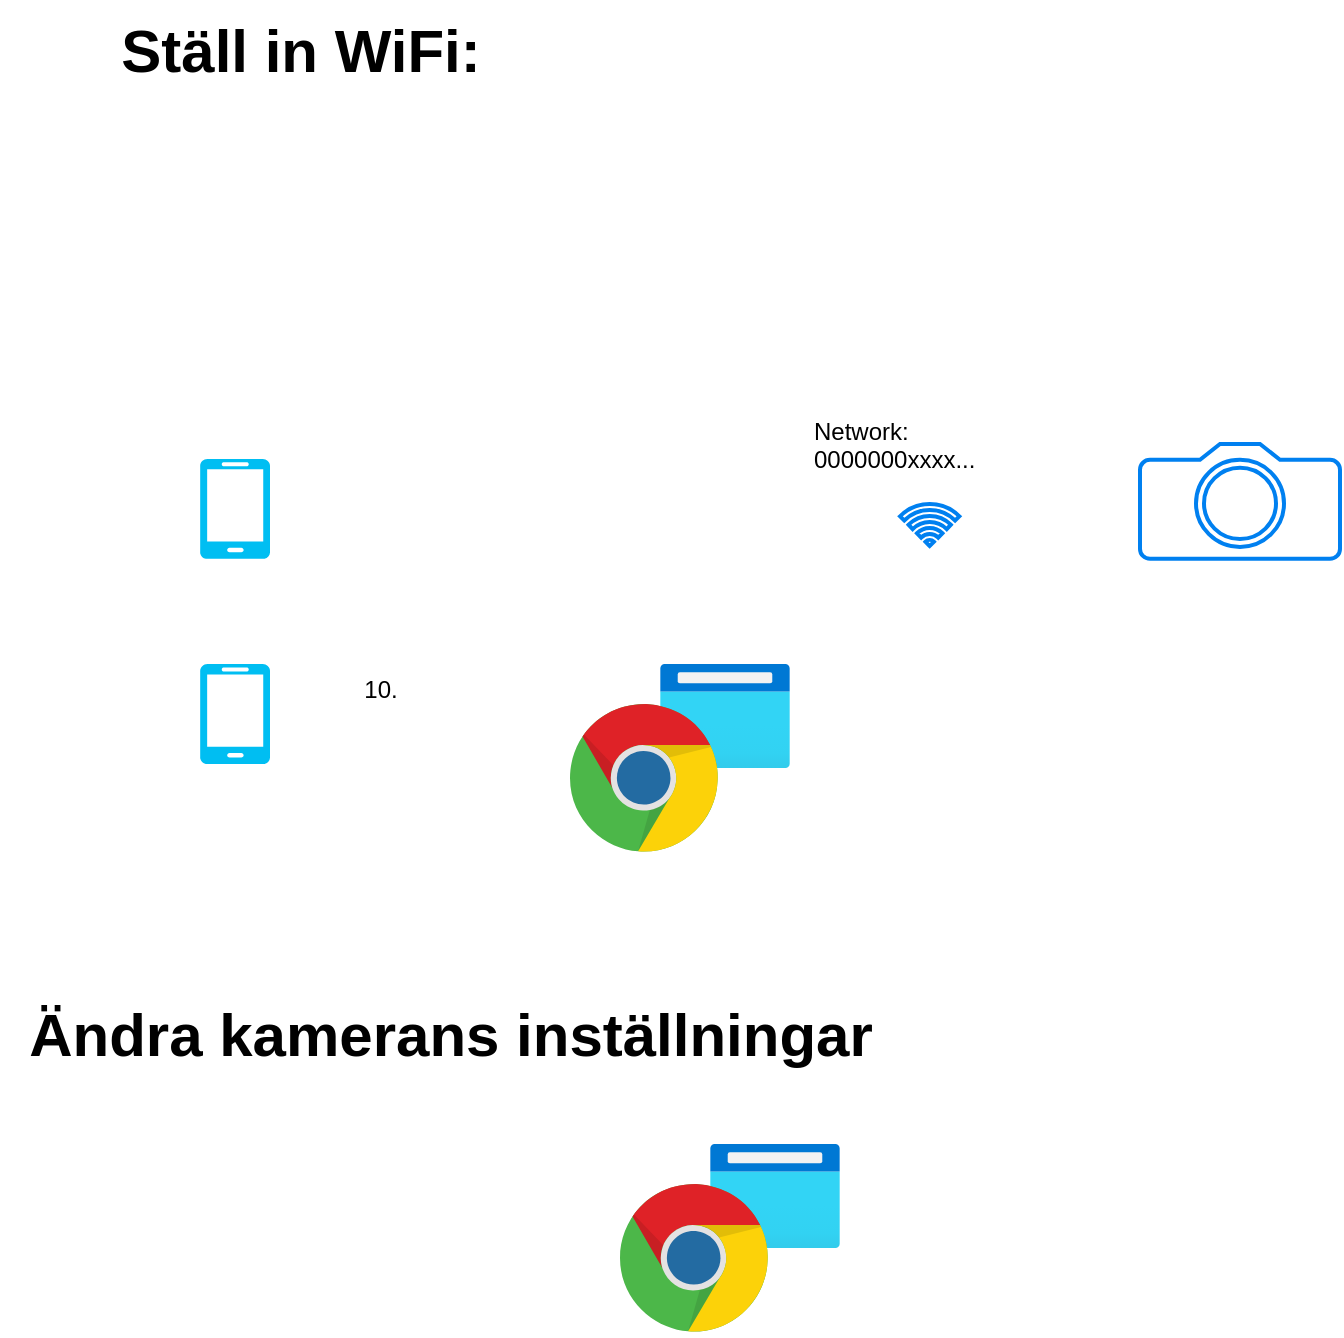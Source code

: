 <mxfile version="23.1.5" type="device" pages="7">
  <diagram id="UT79r4slwBqcTg4UoJs0" name="startguide">
    <mxGraphModel dx="1231" dy="767" grid="1" gridSize="10" guides="1" tooltips="1" connect="1" arrows="1" fold="1" page="1" pageScale="1" pageWidth="827" pageHeight="1169" math="0" shadow="0">
      <root>
        <mxCell id="0" />
        <mxCell id="1" parent="0" />
        <mxCell id="c3mqkA6N1OlWUZYEHpn2-1" value="" style="html=1;verticalLabelPosition=bottom;align=center;labelBackgroundColor=#ffffff;verticalAlign=top;strokeWidth=2;strokeColor=#0080F0;shadow=0;dashed=0;shape=mxgraph.ios7.icons.camera;" vertex="1" parent="1">
          <mxGeometry x="600" y="300" width="100" height="57.4" as="geometry" />
        </mxCell>
        <mxCell id="c3mqkA6N1OlWUZYEHpn2-2" value="" style="verticalLabelPosition=bottom;html=1;verticalAlign=top;align=center;strokeColor=none;fillColor=#00BEF2;shape=mxgraph.azure.mobile;pointerEvents=1;" vertex="1" parent="1">
          <mxGeometry x="130" y="307.4" width="35" height="50" as="geometry" />
        </mxCell>
        <mxCell id="c3mqkA6N1OlWUZYEHpn2-3" value="" style="html=1;verticalLabelPosition=bottom;align=center;labelBackgroundColor=#ffffff;verticalAlign=top;strokeWidth=2;strokeColor=#0080F0;shadow=0;dashed=0;shape=mxgraph.ios7.icons.wifi;pointerEvents=1" vertex="1" parent="1">
          <mxGeometry x="480" y="330" width="29.7" height="21" as="geometry" />
        </mxCell>
        <mxCell id="c3mqkA6N1OlWUZYEHpn2-4" value="Network:&lt;br&gt;0000000xxxx..." style="text;whiteSpace=wrap;html=1;" vertex="1" parent="1">
          <mxGeometry x="435" y="280" width="130" height="40" as="geometry" />
        </mxCell>
        <mxCell id="c3mqkA6N1OlWUZYEHpn2-5" value="" style="verticalLabelPosition=bottom;html=1;verticalAlign=top;align=center;strokeColor=none;fillColor=#00BEF2;shape=mxgraph.azure.mobile;pointerEvents=1;" vertex="1" parent="1">
          <mxGeometry x="130" y="410" width="35" height="50" as="geometry" />
        </mxCell>
        <mxCell id="c3mqkA6N1OlWUZYEHpn2-6" value="" style="image;aspect=fixed;html=1;points=[];align=center;fontSize=12;image=img/lib/azure2/general/Browser.svg;" vertex="1" parent="1">
          <mxGeometry x="360" y="410" width="65" height="52" as="geometry" />
        </mxCell>
        <mxCell id="c3mqkA6N1OlWUZYEHpn2-7" value="" style="dashed=0;outlineConnect=0;html=1;align=center;labelPosition=center;verticalLabelPosition=bottom;verticalAlign=top;shape=mxgraph.weblogos.chrome" vertex="1" parent="1">
          <mxGeometry x="315" y="430" width="74.8" height="75.4" as="geometry" />
        </mxCell>
        <mxCell id="c3mqkA6N1OlWUZYEHpn2-8" value="10." style="text;html=1;align=center;verticalAlign=middle;resizable=0;points=[];autosize=1;strokeColor=none;fillColor=none;" vertex="1" parent="1">
          <mxGeometry x="200" y="408" width="40" height="30" as="geometry" />
        </mxCell>
        <mxCell id="c3mqkA6N1OlWUZYEHpn2-9" value="" style="image;aspect=fixed;html=1;points=[];align=center;fontSize=12;image=img/lib/azure2/general/Browser.svg;" vertex="1" parent="1">
          <mxGeometry x="385" y="650" width="65" height="52" as="geometry" />
        </mxCell>
        <mxCell id="c3mqkA6N1OlWUZYEHpn2-10" value="" style="dashed=0;outlineConnect=0;html=1;align=center;labelPosition=center;verticalLabelPosition=bottom;verticalAlign=top;shape=mxgraph.weblogos.chrome" vertex="1" parent="1">
          <mxGeometry x="340" y="670" width="74.8" height="75.4" as="geometry" />
        </mxCell>
        <mxCell id="c3mqkA6N1OlWUZYEHpn2-11" value="&lt;font style=&quot;font-size: 30px;&quot;&gt;&lt;b&gt;Ställ in WiFi:&lt;/b&gt;&lt;/font&gt;" style="text;html=1;align=center;verticalAlign=middle;resizable=0;points=[];autosize=1;strokeColor=none;fillColor=none;" vertex="1" parent="1">
          <mxGeometry x="80" y="78" width="200" height="50" as="geometry" />
        </mxCell>
        <mxCell id="c3mqkA6N1OlWUZYEHpn2-12" value="&lt;span style=&quot;font-size: 30px;&quot;&gt;&lt;b&gt;Ändra kamerans inställningar&lt;/b&gt;&lt;/span&gt;" style="text;html=1;align=center;verticalAlign=middle;resizable=0;points=[];autosize=1;strokeColor=none;fillColor=none;" vertex="1" parent="1">
          <mxGeometry x="30" y="570" width="450" height="50" as="geometry" />
        </mxCell>
      </root>
    </mxGraphModel>
  </diagram>
  <diagram name="MainFlow" id="lVlZL9nBKa81VHerBeC_">
    <mxGraphModel dx="1231" dy="767" grid="1" gridSize="10" guides="1" tooltips="1" connect="1" arrows="1" fold="1" page="1" pageScale="1" pageWidth="1169" pageHeight="827" math="0" shadow="0">
      <root>
        <mxCell id="0" />
        <mxCell id="1" parent="0" />
        <mxCell id="PCFgX6GAogGRVvQV_AIo-4" style="edgeStyle=elbowEdgeStyle;rounded=0;orthogonalLoop=1;jettySize=auto;html=1;elbow=vertical;curved=0;" parent="1" source="PCFgX6GAogGRVvQV_AIo-1" target="PCFgX6GAogGRVvQV_AIo-2" edge="1">
          <mxGeometry relative="1" as="geometry">
            <Array as="points">
              <mxPoint x="200" y="190" />
              <mxPoint x="220" y="190" />
            </Array>
          </mxGeometry>
        </mxCell>
        <mxCell id="PCFgX6GAogGRVvQV_AIo-11" style="edgeStyle=elbowEdgeStyle;rounded=0;orthogonalLoop=1;jettySize=auto;html=1;elbow=vertical;curved=0;" parent="1" source="PCFgX6GAogGRVvQV_AIo-1" target="PCFgX6GAogGRVvQV_AIo-2" edge="1">
          <mxGeometry relative="1" as="geometry" />
        </mxCell>
        <mxCell id="PCFgX6GAogGRVvQV_AIo-1" value="main" style="shape=umlLifeline;perimeter=lifelinePerimeter;whiteSpace=wrap;html=1;container=1;dropTarget=0;collapsible=0;recursiveResize=0;outlineConnect=0;portConstraint=eastwest;newEdgeStyle={&quot;edgeStyle&quot;:&quot;elbowEdgeStyle&quot;,&quot;elbow&quot;:&quot;vertical&quot;,&quot;curved&quot;:0,&quot;rounded&quot;:0};" parent="1" vertex="1">
          <mxGeometry x="80" y="120" width="100" height="300" as="geometry" />
        </mxCell>
        <mxCell id="PCFgX6GAogGRVvQV_AIo-16" value="" style="html=1;points=[];perimeter=orthogonalPerimeter;outlineConnect=0;targetShapes=umlLifeline;portConstraint=eastwest;newEdgeStyle={&quot;edgeStyle&quot;:&quot;elbowEdgeStyle&quot;,&quot;elbow&quot;:&quot;vertical&quot;,&quot;curved&quot;:0,&quot;rounded&quot;:0};" parent="PCFgX6GAogGRVvQV_AIo-1" vertex="1">
          <mxGeometry x="30" y="145" width="10" height="80" as="geometry" />
        </mxCell>
        <mxCell id="PCFgX6GAogGRVvQV_AIo-5" style="edgeStyle=elbowEdgeStyle;rounded=0;orthogonalLoop=1;jettySize=auto;html=1;elbow=vertical;curved=0;" parent="1" source="PCFgX6GAogGRVvQV_AIo-2" target="PCFgX6GAogGRVvQV_AIo-3" edge="1">
          <mxGeometry relative="1" as="geometry">
            <Array as="points">
              <mxPoint x="340" y="210" />
              <mxPoint x="370" y="210" />
              <mxPoint x="350" y="220" />
            </Array>
          </mxGeometry>
        </mxCell>
        <mxCell id="PCFgX6GAogGRVvQV_AIo-7" style="edgeStyle=elbowEdgeStyle;rounded=0;orthogonalLoop=1;jettySize=auto;html=1;elbow=vertical;curved=0;" parent="1" source="PCFgX6GAogGRVvQV_AIo-2" target="PCFgX6GAogGRVvQV_AIo-3" edge="1">
          <mxGeometry relative="1" as="geometry">
            <Array as="points">
              <mxPoint x="350" y="300" />
            </Array>
          </mxGeometry>
        </mxCell>
        <mxCell id="PCFgX6GAogGRVvQV_AIo-2" value="MainLoop" style="shape=umlLifeline;perimeter=lifelinePerimeter;whiteSpace=wrap;html=1;container=1;dropTarget=0;collapsible=0;recursiveResize=0;outlineConnect=0;portConstraint=eastwest;newEdgeStyle={&quot;edgeStyle&quot;:&quot;elbowEdgeStyle&quot;,&quot;elbow&quot;:&quot;vertical&quot;,&quot;curved&quot;:0,&quot;rounded&quot;:0};" parent="1" vertex="1">
          <mxGeometry x="220" y="120" width="100" height="300" as="geometry" />
        </mxCell>
        <mxCell id="PCFgX6GAogGRVvQV_AIo-3" value="*State" style="shape=umlLifeline;perimeter=lifelinePerimeter;whiteSpace=wrap;html=1;container=1;dropTarget=0;collapsible=0;recursiveResize=0;outlineConnect=0;portConstraint=eastwest;newEdgeStyle={&quot;edgeStyle&quot;:&quot;elbowEdgeStyle&quot;,&quot;elbow&quot;:&quot;vertical&quot;,&quot;curved&quot;:0,&quot;rounded&quot;:0};" parent="1" vertex="1">
          <mxGeometry x="360" y="120" width="100" height="300" as="geometry" />
        </mxCell>
        <mxCell id="PCFgX6GAogGRVvQV_AIo-8" value="Init" style="text;html=1;align=center;verticalAlign=middle;resizable=0;points=[];autosize=1;strokeColor=none;fillColor=none;" parent="1" vertex="1">
          <mxGeometry x="300" y="185" width="40" height="30" as="geometry" />
        </mxCell>
        <mxCell id="PCFgX6GAogGRVvQV_AIo-9" value="Init" style="text;html=1;align=center;verticalAlign=middle;resizable=0;points=[];autosize=1;strokeColor=none;fillColor=none;" parent="1" vertex="1">
          <mxGeometry x="170" y="165" width="40" height="30" as="geometry" />
        </mxCell>
        <mxCell id="PCFgX6GAogGRVvQV_AIo-12" value="Update" style="text;html=1;align=center;verticalAlign=middle;resizable=0;points=[];autosize=1;strokeColor=none;fillColor=none;" parent="1" vertex="1">
          <mxGeometry x="170" y="235" width="60" height="30" as="geometry" />
        </mxCell>
        <mxCell id="PCFgX6GAogGRVvQV_AIo-13" value="Update" style="text;html=1;align=center;verticalAlign=middle;resizable=0;points=[];autosize=1;strokeColor=none;fillColor=none;" parent="1" vertex="1">
          <mxGeometry x="310" y="275" width="60" height="30" as="geometry" />
        </mxCell>
      </root>
    </mxGraphModel>
  </diagram>
  <diagram id="-zLUL4SwVba5i5xKwY4R" name="structure">
    <mxGraphModel dx="1231" dy="767" grid="1" gridSize="10" guides="1" tooltips="1" connect="1" arrows="1" fold="1" page="1" pageScale="1" pageWidth="1169" pageHeight="827" math="0" shadow="0">
      <root>
        <mxCell id="0" />
        <mxCell id="1" parent="0" />
        <mxCell id="RGW2q93KZfuoUO3FEM-V-10" style="edgeStyle=orthogonalEdgeStyle;rounded=0;orthogonalLoop=1;jettySize=auto;html=1;entryX=0;entryY=0.5;entryDx=0;entryDy=0;startArrow=diamond;startFill=1;endArrow=none;endFill=0;" parent="1" source="RGW2q93KZfuoUO3FEM-V-7" target="RGW2q93KZfuoUO3FEM-V-8" edge="1">
          <mxGeometry relative="1" as="geometry" />
        </mxCell>
        <mxCell id="RGW2q93KZfuoUO3FEM-V-7" value="MainLoop" style="html=1;whiteSpace=wrap;" parent="1" vertex="1">
          <mxGeometry x="190" y="190" width="110" height="50" as="geometry" />
        </mxCell>
        <mxCell id="RGW2q93KZfuoUO3FEM-V-8" value="Cam" style="html=1;whiteSpace=wrap;" parent="1" vertex="1">
          <mxGeometry x="420" y="120" width="110" height="50" as="geometry" />
        </mxCell>
        <mxCell id="RGW2q93KZfuoUO3FEM-V-9" value="CurrentState" style="html=1;whiteSpace=wrap;" parent="1" vertex="1">
          <mxGeometry x="420" y="220" width="110" height="50" as="geometry" />
        </mxCell>
      </root>
    </mxGraphModel>
  </diagram>
  <diagram id="ZmFhfbj4VFnRK8CqRlFP" name="states">
    <mxGraphModel dx="1231" dy="767" grid="1" gridSize="10" guides="1" tooltips="1" connect="1" arrows="1" fold="1" page="1" pageScale="1" pageWidth="1654" pageHeight="1169" math="0" shadow="0">
      <root>
        <mxCell id="0" />
        <mxCell id="1" parent="0" />
        <mxCell id="SmUD5jurlXMesD49Zhi3-1" style="edgeStyle=orthogonalEdgeStyle;rounded=0;orthogonalLoop=1;jettySize=auto;html=1;" parent="1" target="jwZzth1H715YpNcU1aFn-1" edge="1">
          <mxGeometry relative="1" as="geometry">
            <mxPoint x="260" y="230" as="sourcePoint" />
          </mxGeometry>
        </mxCell>
        <mxCell id="TbW8iuPk0oEQSn9lrgSp-6" value="PowerOn" style="text;html=1;align=center;verticalAlign=middle;resizable=0;points=[];autosize=1;strokeColor=none;fillColor=none;" parent="1" vertex="1">
          <mxGeometry x="180" y="215" width="70" height="30" as="geometry" />
        </mxCell>
        <mxCell id="kgPplToczcUF8edVSpIb-4" style="edgeStyle=orthogonalEdgeStyle;rounded=0;orthogonalLoop=1;jettySize=auto;html=1;entryX=0;entryY=0.5;entryDx=0;entryDy=0;" parent="1" source="jwZzth1H715YpNcU1aFn-1" target="kgPplToczcUF8edVSpIb-1" edge="1">
          <mxGeometry relative="1" as="geometry">
            <Array as="points">
              <mxPoint x="360" y="155" />
            </Array>
          </mxGeometry>
        </mxCell>
        <mxCell id="kgPplToczcUF8edVSpIb-6" style="edgeStyle=orthogonalEdgeStyle;rounded=0;orthogonalLoop=1;jettySize=auto;html=1;entryX=0;entryY=0.64;entryDx=0;entryDy=0;entryPerimeter=0;" parent="1" source="jwZzth1H715YpNcU1aFn-1" target="jwZzth1H715YpNcU1aFn-2" edge="1">
          <mxGeometry relative="1" as="geometry">
            <Array as="points">
              <mxPoint x="360" y="287" />
            </Array>
          </mxGeometry>
        </mxCell>
        <mxCell id="jwZzth1H715YpNcU1aFn-1" value="Init" style="ellipse;whiteSpace=wrap;html=1;" parent="1" vertex="1">
          <mxGeometry x="310" y="205" width="90" height="50" as="geometry" />
        </mxCell>
        <mxCell id="jwZzth1H715YpNcU1aFn-2" value="Post" style="ellipse;whiteSpace=wrap;html=1;" parent="1" vertex="1">
          <mxGeometry x="470" y="255" width="90" height="50" as="geometry" />
        </mxCell>
        <mxCell id="J2dRe4NUuRN48ehmjG4S-2" value="Connection detected" style="text;html=1;align=center;verticalAlign=middle;resizable=0;points=[];autosize=1;strokeColor=none;fillColor=none;" parent="1" vertex="1">
          <mxGeometry x="315" y="295" width="130" height="30" as="geometry" />
        </mxCell>
        <mxCell id="J2dRe4NUuRN48ehmjG4S-3" style="edgeStyle=orthogonalEdgeStyle;rounded=0;orthogonalLoop=1;jettySize=auto;html=1;" parent="1" source="jwZzth1H715YpNcU1aFn-2" target="jwZzth1H715YpNcU1aFn-2" edge="1">
          <mxGeometry relative="1" as="geometry" />
        </mxCell>
        <mxCell id="J2dRe4NUuRN48ehmjG4S-4" value="Connection established" style="text;html=1;align=center;verticalAlign=middle;resizable=0;points=[];autosize=1;strokeColor=none;fillColor=none;" parent="1" vertex="1">
          <mxGeometry x="520" y="190" width="150" height="30" as="geometry" />
        </mxCell>
        <mxCell id="mJ_Z-gEGFmX9qJMrOQnc-1" value="GetConfig" style="ellipse;whiteSpace=wrap;html=1;" parent="1" vertex="1">
          <mxGeometry x="760" y="245" width="90" height="50" as="geometry" />
        </mxCell>
        <mxCell id="kgPplToczcUF8edVSpIb-7" style="edgeStyle=orthogonalEdgeStyle;rounded=0;orthogonalLoop=1;jettySize=auto;html=1;" parent="1" source="kgPplToczcUF8edVSpIb-1" target="jwZzth1H715YpNcU1aFn-2" edge="1">
          <mxGeometry relative="1" as="geometry" />
        </mxCell>
        <mxCell id="kgPplToczcUF8edVSpIb-1" value="Idle" style="ellipse;whiteSpace=wrap;html=1;" parent="1" vertex="1">
          <mxGeometry x="470" y="130" width="90" height="50" as="geometry" />
        </mxCell>
        <mxCell id="kgPplToczcUF8edVSpIb-3" value="&lt;span style=&quot;color: rgb(0, 0, 0); font-family: Helvetica; font-size: 12px; font-style: normal; font-variant-ligatures: normal; font-variant-caps: normal; font-weight: 400; letter-spacing: normal; orphans: 2; text-align: center; text-indent: 0px; text-transform: none; widows: 2; word-spacing: 0px; -webkit-text-stroke-width: 0px; background-color: rgb(251, 251, 251); text-decoration-thickness: initial; text-decoration-style: initial; text-decoration-color: initial; float: none; display: inline !important;&quot;&gt;No connection detected&lt;/span&gt;" style="text;whiteSpace=wrap;html=1;" parent="1" vertex="1">
          <mxGeometry x="305" y="120" width="140" height="30" as="geometry" />
        </mxCell>
      </root>
    </mxGraphModel>
  </diagram>
  <diagram id="D5WOPtgFRNE74-IxyGA0" name="hivecam">
    <mxGraphModel dx="1231" dy="767" grid="1" gridSize="10" guides="1" tooltips="1" connect="1" arrows="1" fold="1" page="1" pageScale="1" pageWidth="827" pageHeight="1169" math="0" shadow="0">
      <root>
        <mxCell id="0" />
        <mxCell id="1" parent="0" />
      </root>
    </mxGraphModel>
  </diagram>
  <diagram id="Gl_6yGTyxE6cBp4Bt6K6" name="entrancecam">
    <mxGraphModel dx="1231" dy="767" grid="1" gridSize="10" guides="1" tooltips="1" connect="1" arrows="1" fold="1" page="1" pageScale="1" pageWidth="827" pageHeight="1169" math="0" shadow="0">
      <root>
        <mxCell id="0" />
        <mxCell id="1" parent="0" />
      </root>
    </mxGraphModel>
  </diagram>
  <diagram id="pZOrEEMFfbJNMBXZfGpH" name="ota">
    <mxGraphModel dx="1448" dy="902" grid="1" gridSize="10" guides="1" tooltips="1" connect="1" arrows="1" fold="1" page="1" pageScale="1" pageWidth="827" pageHeight="1169" math="0" shadow="0">
      <root>
        <mxCell id="0" />
        <mxCell id="1" parent="0" />
      </root>
    </mxGraphModel>
  </diagram>
</mxfile>
